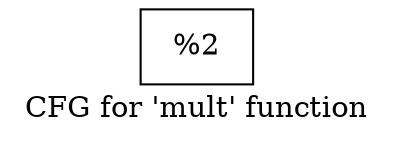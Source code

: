 digraph "CFG for 'mult' function" {
	label="CFG for 'mult' function";

	Node0x86fc80 [shape=record,label="{%2}"];
}
